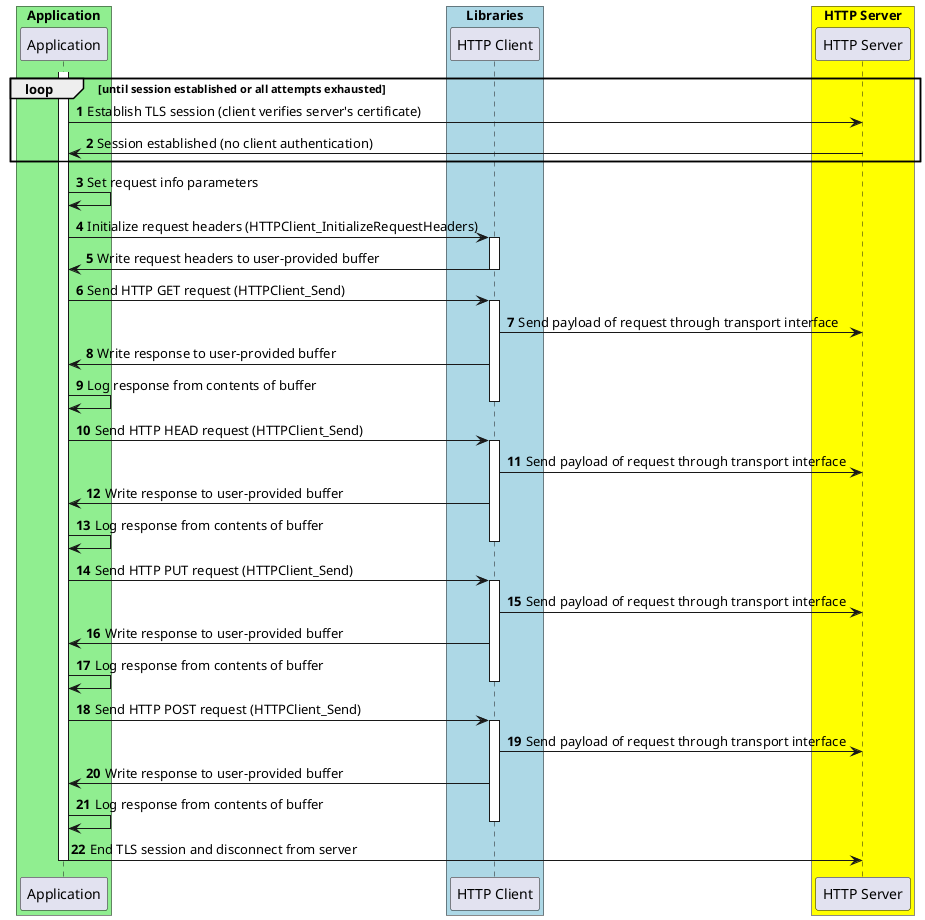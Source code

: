@startuml
skinparam classFontSize 8
skinparam classFontName Helvetica
autonumber

box "Application" #LightGreen
    participant "Application" as application
end box

box "Libraries" #LightBlue
    participant "HTTP Client" as http
end box

box "HTTP Server" #Yellow
    participant "HTTP Server" as server
end box

activate application
loop until session established or all attempts exhausted
application -> server : Establish TLS session (client verifies server's certificate)
server -> application : Session established (no client authentication)
end

application -> application: Set request info parameters
application -> http: Initialize request headers (HTTPClient_InitializeRequestHeaders)
activate http
http -> application : Write request headers to user-provided buffer
deactivate http

application -> http: Send HTTP GET request (HTTPClient_Send)
activate http
http -> server: Send payload of request through transport interface
http -> application : Write response to user-provided buffer
application -> application: Log response from contents of buffer
deactivate http

application -> http: Send HTTP HEAD request (HTTPClient_Send)
activate http
http -> server: Send payload of request through transport interface
http -> application : Write response to user-provided buffer
application -> application: Log response from contents of buffer
deactivate http

application -> http: Send HTTP PUT request (HTTPClient_Send)
activate http
http -> server: Send payload of request through transport interface
http -> application : Write response to user-provided buffer
application -> application: Log response from contents of buffer
deactivate http

application -> http: Send HTTP POST request (HTTPClient_Send)
activate http
http -> server: Send payload of request through transport interface
http -> application : Write response to user-provided buffer
application -> application: Log response from contents of buffer
deactivate http

application -> server: End TLS session and disconnect from server

deactivate application

@enduml
